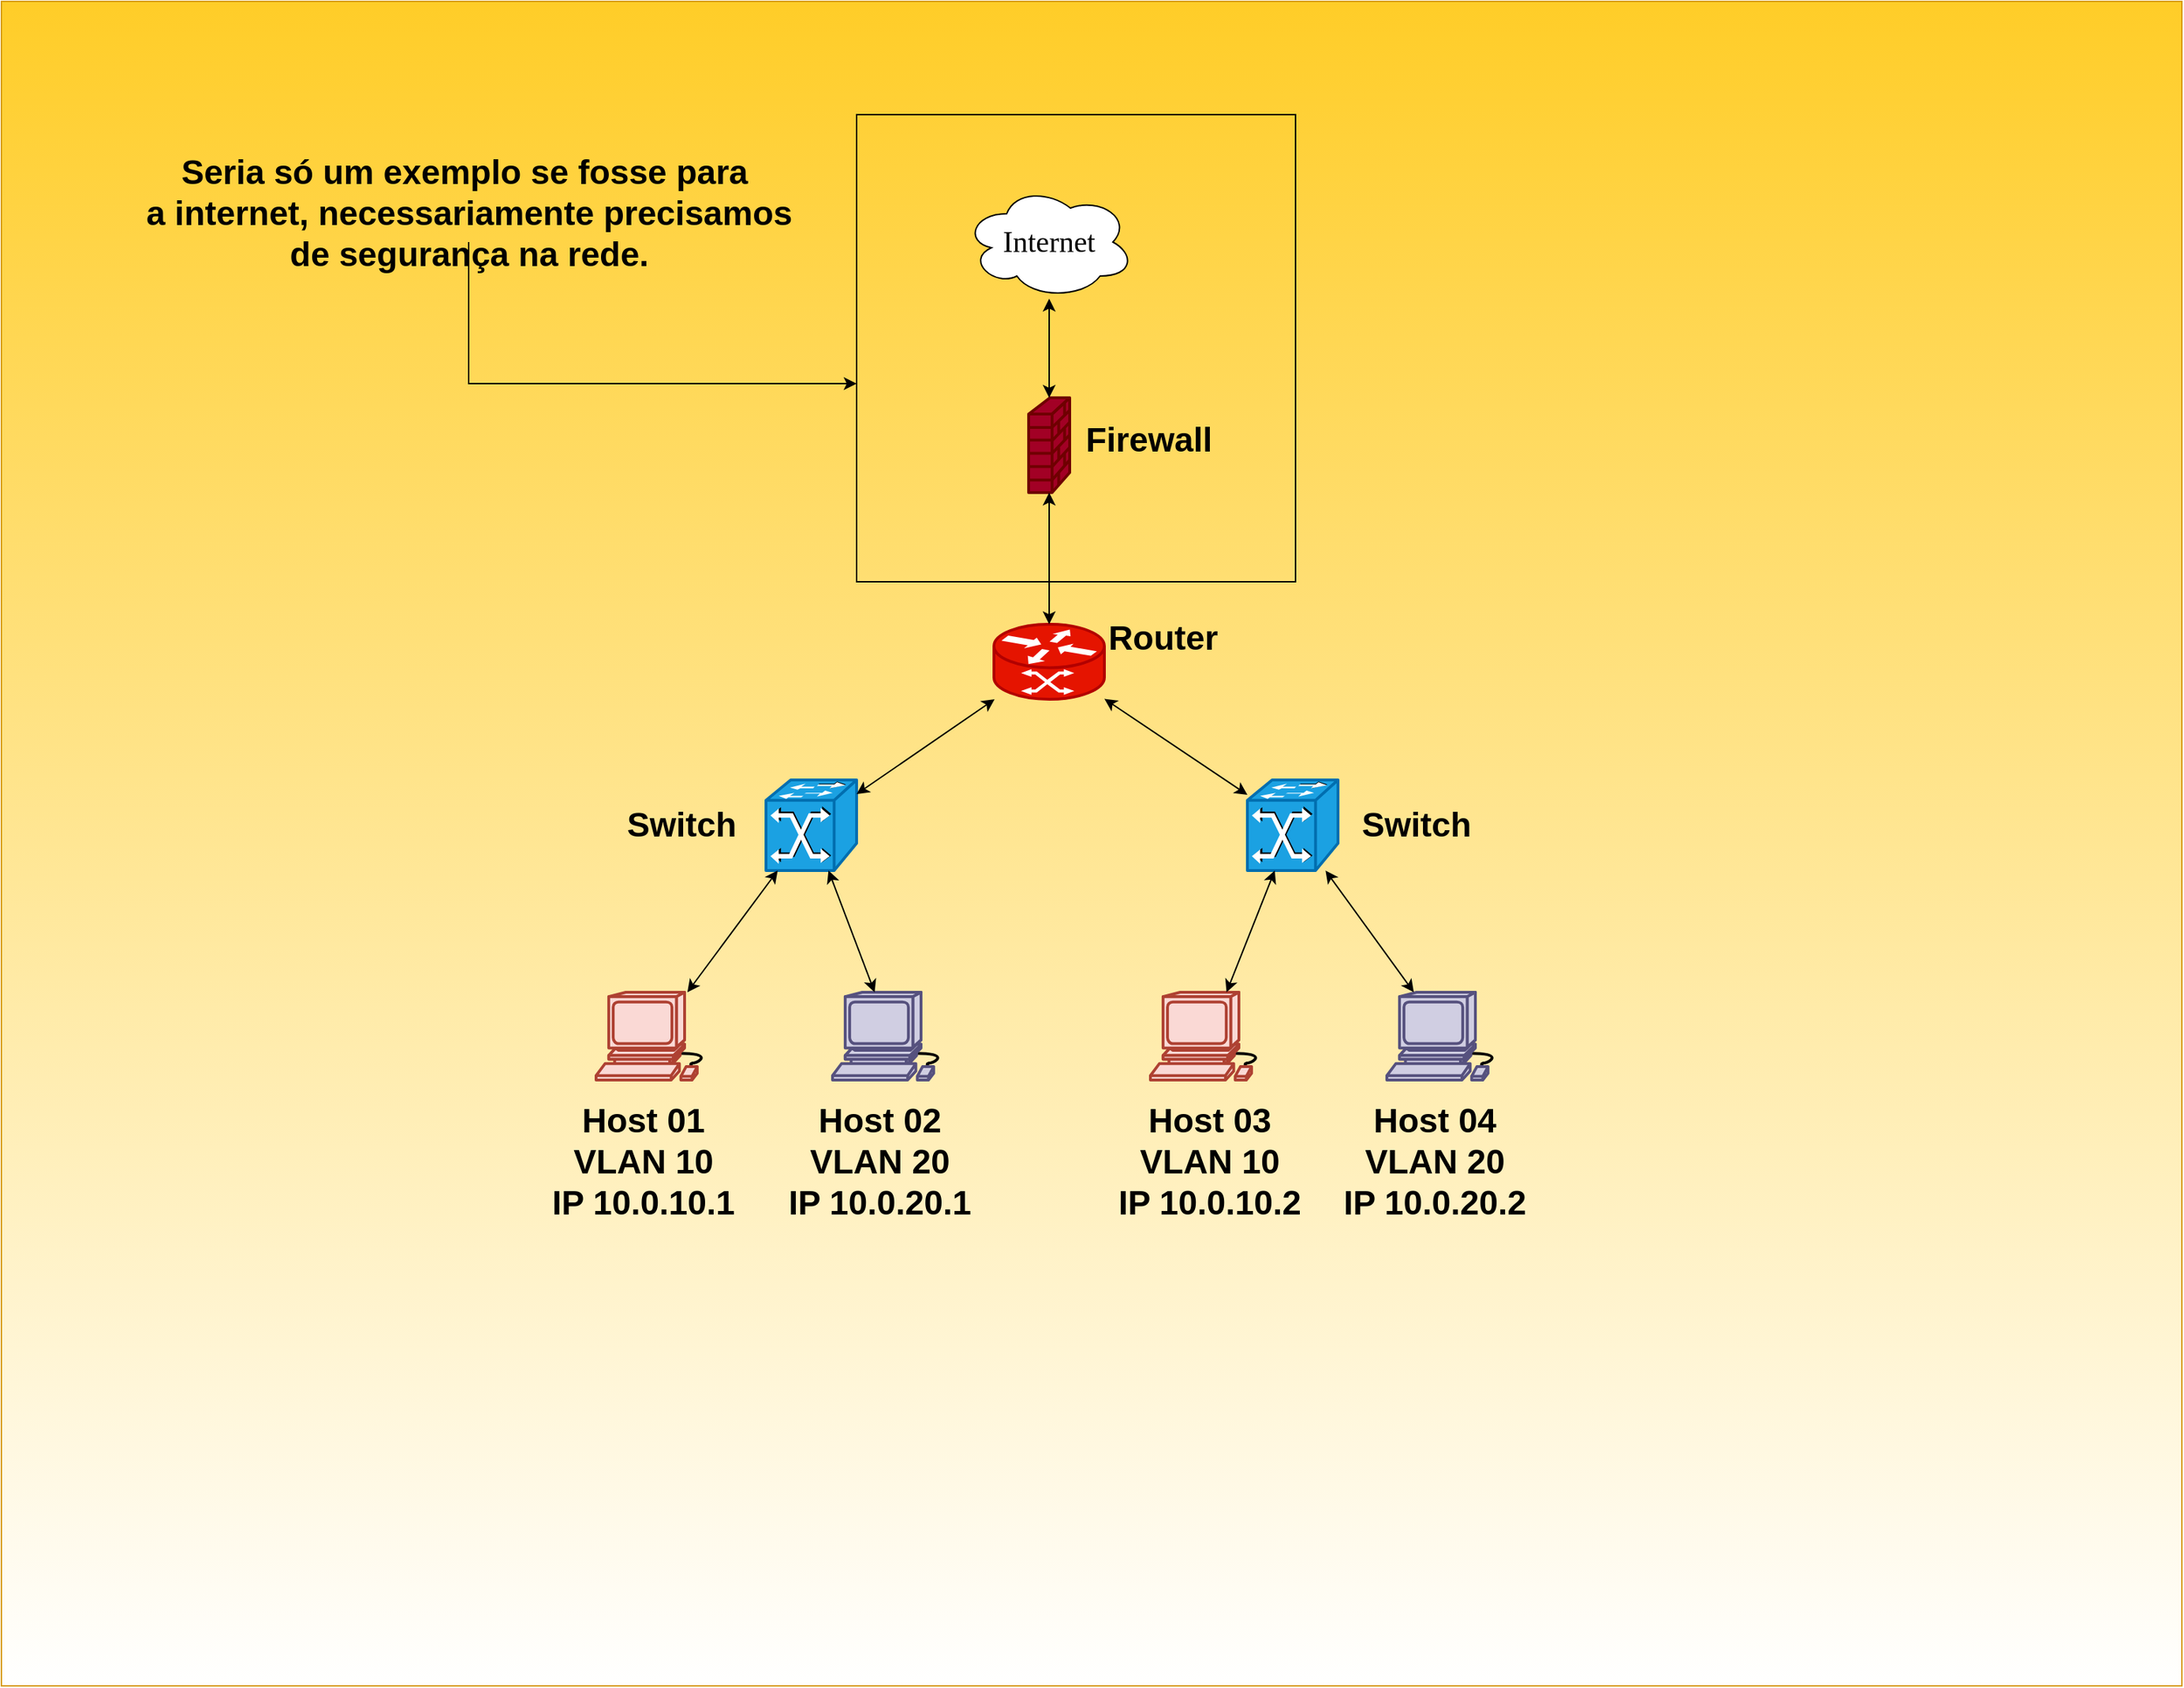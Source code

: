 <mxfile version="14.6.0" type="github">
  <diagram name="Page-1" id="c37626ed-c26b-45fb-9056-f9ebc6bb27b6">
    <mxGraphModel dx="1318" dy="1629" grid="1" gridSize="10" guides="1" tooltips="1" connect="1" arrows="1" fold="1" page="1" pageScale="1" pageWidth="1100" pageHeight="850" background="#ffffff" math="0" shadow="0">
      <root>
        <mxCell id="0" />
        <mxCell id="1" parent="0" />
        <mxCell id="UA0cT1PieCpgH8twyEf7-35" value="" style="ellipse;shape=cloud;whiteSpace=wrap;html=1;strokeColor=#000000;" vertex="1" parent="1">
          <mxGeometry x="840" y="-40" width="680" height="520" as="geometry" />
        </mxCell>
        <mxCell id="1c7a67bf8fd3230f-83" value="" style="whiteSpace=wrap;html=1;rounded=0;shadow=0;comic=0;strokeWidth=1;fontFamily=Verdana;fontSize=14;fillColor=#ffcd28;verticalAlign=top;fontStyle=1;strokeColor=#d79b00;gradientColor=#ffffff;" parent="1" vertex="1">
          <mxGeometry x="460" y="-60" width="1540" height="1190" as="geometry" />
        </mxCell>
        <mxCell id="1c7a67bf8fd3230f-15" value="&lt;font style=&quot;font-size: 21px&quot;&gt;Internet&lt;/font&gt;" style="ellipse;shape=cloud;whiteSpace=wrap;html=1;rounded=0;shadow=0;comic=0;strokeWidth=1;fontFamily=Verdana;fontSize=12;" parent="1" vertex="1">
          <mxGeometry x="1140" y="70" width="120" height="80" as="geometry" />
        </mxCell>
        <mxCell id="UA0cT1PieCpgH8twyEf7-2" value="" style="shape=mxgraph.cisco.routers.atm_router;html=1;pointerEvents=1;dashed=0;fillColor=#e51400;strokeColor=#B20000;strokeWidth=2;verticalLabelPosition=bottom;verticalAlign=top;align=center;outlineConnect=0;fontColor=#ffffff;" vertex="1" parent="1">
          <mxGeometry x="1161" y="380" width="78" height="53" as="geometry" />
        </mxCell>
        <mxCell id="UA0cT1PieCpgH8twyEf7-3" value="" style="shape=mxgraph.cisco.switches.atm_fast_gigabit_etherswitch;html=1;pointerEvents=1;dashed=0;fillColor=#1ba1e2;strokeColor=#006EAF;strokeWidth=2;verticalLabelPosition=bottom;verticalAlign=top;align=center;outlineConnect=0;fontColor=#ffffff;" vertex="1" parent="1">
          <mxGeometry x="1340" y="490" width="64" height="64" as="geometry" />
        </mxCell>
        <mxCell id="UA0cT1PieCpgH8twyEf7-4" value="" style="shape=mxgraph.cisco.switches.atm_fast_gigabit_etherswitch;html=1;pointerEvents=1;dashed=0;fillColor=#1ba1e2;strokeColor=#006EAF;strokeWidth=2;verticalLabelPosition=bottom;verticalAlign=top;align=center;outlineConnect=0;fontColor=#ffffff;" vertex="1" parent="1">
          <mxGeometry x="1000" y="490" width="64" height="64" as="geometry" />
        </mxCell>
        <mxCell id="UA0cT1PieCpgH8twyEf7-6" value="" style="shape=mxgraph.cisco.computers_and_peripherals.workstation;html=1;pointerEvents=1;dashed=0;strokeWidth=2;verticalLabelPosition=bottom;verticalAlign=top;align=center;outlineConnect=0;fillColor=#fad9d5;strokeColor=#ae4132;" vertex="1" parent="1">
          <mxGeometry x="880" y="640" width="83" height="62" as="geometry" />
        </mxCell>
        <mxCell id="UA0cT1PieCpgH8twyEf7-7" value="" style="shape=mxgraph.cisco.computers_and_peripherals.workstation;html=1;pointerEvents=1;dashed=0;fillColor=#d0cee2;strokeColor=#56517e;strokeWidth=2;verticalLabelPosition=bottom;verticalAlign=top;align=center;outlineConnect=0;" vertex="1" parent="1">
          <mxGeometry x="1047" y="640" width="83" height="62" as="geometry" />
        </mxCell>
        <mxCell id="UA0cT1PieCpgH8twyEf7-8" value="" style="shape=mxgraph.cisco.computers_and_peripherals.workstation;html=1;pointerEvents=1;dashed=0;fillColor=#fad9d5;strokeColor=#ae4132;strokeWidth=2;verticalLabelPosition=bottom;verticalAlign=top;align=center;outlineConnect=0;" vertex="1" parent="1">
          <mxGeometry x="1271.5" y="640" width="83" height="62" as="geometry" />
        </mxCell>
        <mxCell id="UA0cT1PieCpgH8twyEf7-9" value="" style="shape=mxgraph.cisco.computers_and_peripherals.workstation;html=1;pointerEvents=1;dashed=0;fillColor=#d0cee2;strokeColor=#56517e;strokeWidth=2;verticalLabelPosition=bottom;verticalAlign=top;align=center;outlineConnect=0;" vertex="1" parent="1">
          <mxGeometry x="1438.5" y="640" width="83" height="62" as="geometry" />
        </mxCell>
        <mxCell id="UA0cT1PieCpgH8twyEf7-16" value="" style="endArrow=classic;startArrow=classic;html=1;strokeColor=#000000;" edge="1" parent="1" source="UA0cT1PieCpgH8twyEf7-4" target="UA0cT1PieCpgH8twyEf7-2">
          <mxGeometry width="50" height="50" relative="1" as="geometry">
            <mxPoint x="1220" y="570" as="sourcePoint" />
            <mxPoint x="1270" y="520" as="targetPoint" />
          </mxGeometry>
        </mxCell>
        <mxCell id="UA0cT1PieCpgH8twyEf7-17" value="" style="endArrow=classic;startArrow=classic;html=1;strokeColor=#000000;" edge="1" parent="1" source="UA0cT1PieCpgH8twyEf7-3" target="UA0cT1PieCpgH8twyEf7-2">
          <mxGeometry width="50" height="50" relative="1" as="geometry">
            <mxPoint x="1220" y="570" as="sourcePoint" />
            <mxPoint x="1270" y="520" as="targetPoint" />
          </mxGeometry>
        </mxCell>
        <mxCell id="UA0cT1PieCpgH8twyEf7-18" value="" style="endArrow=classic;startArrow=classic;html=1;strokeColor=#000000;" edge="1" parent="1" source="UA0cT1PieCpgH8twyEf7-6" target="UA0cT1PieCpgH8twyEf7-4">
          <mxGeometry width="50" height="50" relative="1" as="geometry">
            <mxPoint x="1220" y="570" as="sourcePoint" />
            <mxPoint x="1270" y="520" as="targetPoint" />
            <Array as="points" />
          </mxGeometry>
        </mxCell>
        <mxCell id="UA0cT1PieCpgH8twyEf7-19" value="" style="endArrow=classic;startArrow=classic;html=1;strokeColor=#000000;" edge="1" parent="1" source="UA0cT1PieCpgH8twyEf7-7" target="UA0cT1PieCpgH8twyEf7-4">
          <mxGeometry width="50" height="50" relative="1" as="geometry">
            <mxPoint x="1220" y="570" as="sourcePoint" />
            <mxPoint x="1270" y="520" as="targetPoint" />
          </mxGeometry>
        </mxCell>
        <mxCell id="UA0cT1PieCpgH8twyEf7-20" value="" style="endArrow=classic;startArrow=classic;html=1;strokeColor=#000000;" edge="1" parent="1" source="UA0cT1PieCpgH8twyEf7-8" target="UA0cT1PieCpgH8twyEf7-3">
          <mxGeometry width="50" height="50" relative="1" as="geometry">
            <mxPoint x="1220" y="570" as="sourcePoint" />
            <mxPoint x="1270" y="520" as="targetPoint" />
          </mxGeometry>
        </mxCell>
        <mxCell id="UA0cT1PieCpgH8twyEf7-21" value="" style="endArrow=classic;startArrow=classic;html=1;strokeColor=#000000;" edge="1" parent="1" source="UA0cT1PieCpgH8twyEf7-9" target="UA0cT1PieCpgH8twyEf7-3">
          <mxGeometry width="50" height="50" relative="1" as="geometry">
            <mxPoint x="1220" y="570" as="sourcePoint" />
            <mxPoint x="1270" y="520" as="targetPoint" />
          </mxGeometry>
        </mxCell>
        <mxCell id="UA0cT1PieCpgH8twyEf7-23" value="" style="shape=mxgraph.cisco.security.firewall;html=1;pointerEvents=1;dashed=0;fillColor=#a20025;strokeColor=#6F0000;strokeWidth=2;verticalLabelPosition=bottom;verticalAlign=top;align=center;outlineConnect=0;fontColor=#ffffff;" vertex="1" parent="1">
          <mxGeometry x="1185.5" y="220" width="29" height="67" as="geometry" />
        </mxCell>
        <mxCell id="UA0cT1PieCpgH8twyEf7-24" value="" style="endArrow=classic;startArrow=classic;html=1;strokeColor=#000000;entryX=0.5;entryY=1;entryDx=0;entryDy=0;entryPerimeter=0;" edge="1" parent="1" source="UA0cT1PieCpgH8twyEf7-2" target="UA0cT1PieCpgH8twyEf7-23">
          <mxGeometry width="50" height="50" relative="1" as="geometry">
            <mxPoint x="1220" y="420" as="sourcePoint" />
            <mxPoint x="1270" y="370" as="targetPoint" />
          </mxGeometry>
        </mxCell>
        <mxCell id="UA0cT1PieCpgH8twyEf7-25" value="" style="endArrow=classic;startArrow=classic;html=1;strokeColor=#000000;" edge="1" parent="1" source="UA0cT1PieCpgH8twyEf7-23" target="1c7a67bf8fd3230f-15">
          <mxGeometry width="50" height="50" relative="1" as="geometry">
            <mxPoint x="1220" y="420" as="sourcePoint" />
            <mxPoint x="1270" y="370" as="targetPoint" />
          </mxGeometry>
        </mxCell>
        <mxCell id="UA0cT1PieCpgH8twyEf7-26" value="Firewall" style="text;strokeColor=none;fillColor=none;html=1;fontSize=24;fontStyle=1;verticalAlign=middle;align=center;" vertex="1" parent="1">
          <mxGeometry x="1220" y="230" width="100" height="40" as="geometry" />
        </mxCell>
        <mxCell id="UA0cT1PieCpgH8twyEf7-27" value="Router" style="text;strokeColor=none;fillColor=none;html=1;fontSize=24;fontStyle=1;verticalAlign=middle;align=center;" vertex="1" parent="1">
          <mxGeometry x="1230" y="370" width="100" height="40" as="geometry" />
        </mxCell>
        <mxCell id="UA0cT1PieCpgH8twyEf7-28" value="Switch" style="text;strokeColor=none;fillColor=none;html=1;fontSize=24;fontStyle=1;verticalAlign=middle;align=center;" vertex="1" parent="1">
          <mxGeometry x="1404" y="502" width="110" height="40" as="geometry" />
        </mxCell>
        <mxCell id="UA0cT1PieCpgH8twyEf7-29" value="Switch" style="text;strokeColor=none;fillColor=none;html=1;fontSize=24;fontStyle=1;verticalAlign=middle;align=center;" vertex="1" parent="1">
          <mxGeometry x="890" y="502" width="100" height="40" as="geometry" />
        </mxCell>
        <mxCell id="UA0cT1PieCpgH8twyEf7-30" value="Host 01&lt;br&gt;VLAN 10&lt;br&gt;IP 10.0.10.1" style="text;strokeColor=none;fillColor=none;html=1;fontSize=24;fontStyle=1;verticalAlign=middle;align=center;" vertex="1" parent="1">
          <mxGeometry x="863" y="740" width="100" height="40" as="geometry" />
        </mxCell>
        <mxCell id="UA0cT1PieCpgH8twyEf7-31" value="Host 02&lt;br&gt;VLAN 20&lt;br&gt;IP 10.0.20.1" style="text;strokeColor=none;fillColor=none;html=1;fontSize=24;fontStyle=1;verticalAlign=middle;align=center;" vertex="1" parent="1">
          <mxGeometry x="1030" y="740" width="100" height="40" as="geometry" />
        </mxCell>
        <mxCell id="UA0cT1PieCpgH8twyEf7-32" value="Host 03&lt;br&gt;VLAN 10&lt;br&gt;IP 10.0.10.2" style="text;strokeColor=none;fillColor=none;html=1;fontSize=24;fontStyle=1;verticalAlign=middle;align=center;" vertex="1" parent="1">
          <mxGeometry x="1263" y="740" width="100" height="40" as="geometry" />
        </mxCell>
        <mxCell id="UA0cT1PieCpgH8twyEf7-33" value="Host 04&lt;br&gt;VLAN 20&lt;br&gt;IP 10.0.20.2" style="text;strokeColor=none;fillColor=none;html=1;fontSize=24;fontStyle=1;verticalAlign=middle;align=center;" vertex="1" parent="1">
          <mxGeometry x="1421.5" y="740" width="100" height="40" as="geometry" />
        </mxCell>
        <mxCell id="UA0cT1PieCpgH8twyEf7-38" value="" style="whiteSpace=wrap;html=1;rounded=0;shadow=0;comic=0;strokeWidth=1;fontFamily=Verdana;fontSize=14;verticalAlign=top;fontStyle=1;fillColor=none;" vertex="1" parent="1">
          <mxGeometry x="1064" y="20" width="310" height="330" as="geometry" />
        </mxCell>
        <mxCell id="UA0cT1PieCpgH8twyEf7-42" style="edgeStyle=orthogonalEdgeStyle;rounded=0;orthogonalLoop=1;jettySize=auto;html=1;strokeColor=#000000;" edge="1" parent="1" source="UA0cT1PieCpgH8twyEf7-40" target="UA0cT1PieCpgH8twyEf7-38">
          <mxGeometry relative="1" as="geometry">
            <Array as="points">
              <mxPoint x="790" y="210" />
            </Array>
          </mxGeometry>
        </mxCell>
        <mxCell id="UA0cT1PieCpgH8twyEf7-40" value="Seria só um exemplo se fosse para&amp;nbsp;&lt;br&gt;a internet, necessariamente precisamos &lt;br&gt;de segurança na rede." style="text;strokeColor=none;fillColor=none;html=1;fontSize=24;fontStyle=1;verticalAlign=middle;align=center;" vertex="1" parent="1">
          <mxGeometry x="740" y="70" width="100" height="40" as="geometry" />
        </mxCell>
      </root>
    </mxGraphModel>
  </diagram>
</mxfile>
